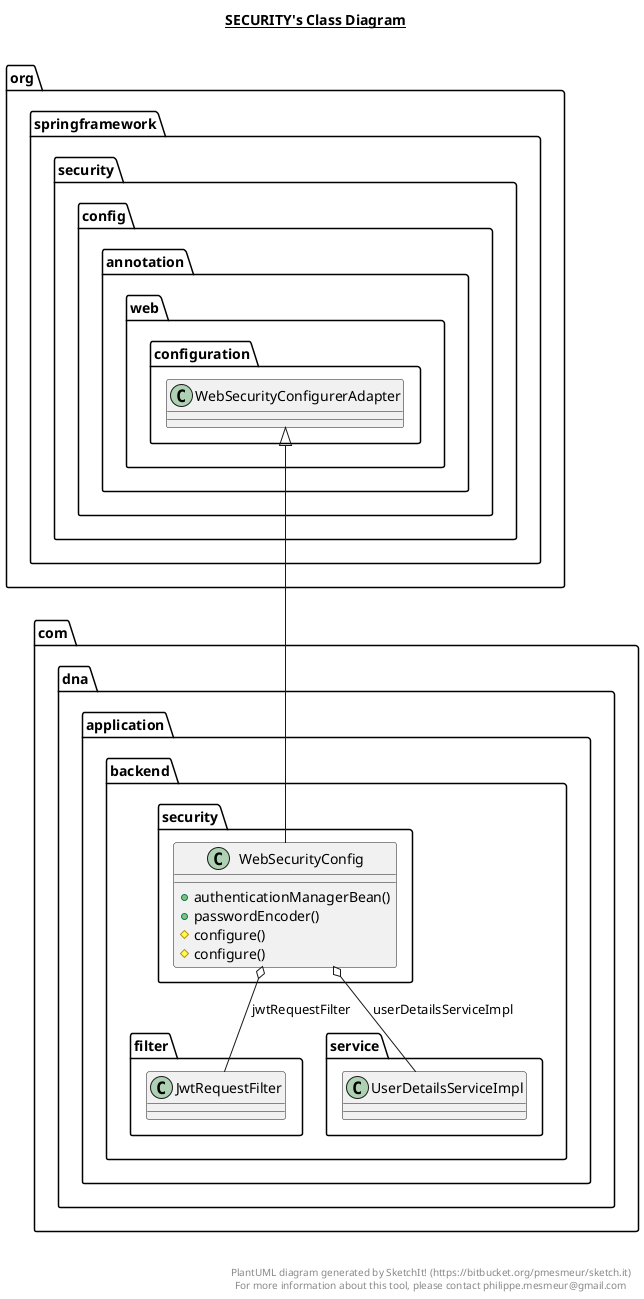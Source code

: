@startuml

title __SECURITY's Class Diagram__\n

  namespace com.dna.application.backend {
    namespace security {
      class com.dna.application.backend.security.WebSecurityConfig {
          + authenticationManagerBean()
          + passwordEncoder()
          # configure()
          # configure()
      }
    }
  }
  

  com.dna.application.backend.security.WebSecurityConfig -up-|> org.springframework.security.config.annotation.web.configuration.WebSecurityConfigurerAdapter
  com.dna.application.backend.security.WebSecurityConfig o-- com.dna.application.backend.filter.JwtRequestFilter : jwtRequestFilter
  com.dna.application.backend.security.WebSecurityConfig o-- com.dna.application.backend.service.UserDetailsServiceImpl : userDetailsServiceImpl


right footer


PlantUML diagram generated by SketchIt! (https://bitbucket.org/pmesmeur/sketch.it)
For more information about this tool, please contact philippe.mesmeur@gmail.com
endfooter

@enduml
